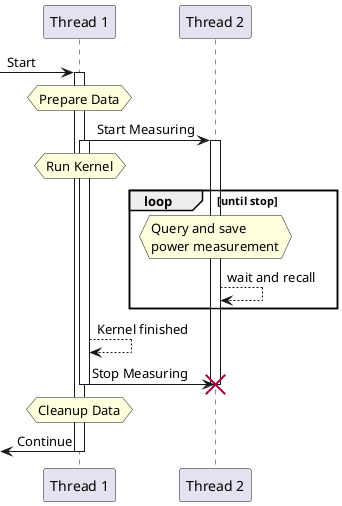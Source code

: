 @startuml
participant "Thread 1" as A


participant "Thread 2" as B

[-> A: Start
activate A

hnote over A: Prepare Data

A -> B: Start Measuring
activate A
activate B

hnote over A: Run Kernel

loop until stop
    hnote over B: Query and save\npower measurement
    B --> B: wait and recall
end

A --> A: Kernel finished
A -> B: Stop Measuring
deactivate A
destroy B

hnote over A: Cleanup Data



[<- A: Continue

deactivate A
@enduml